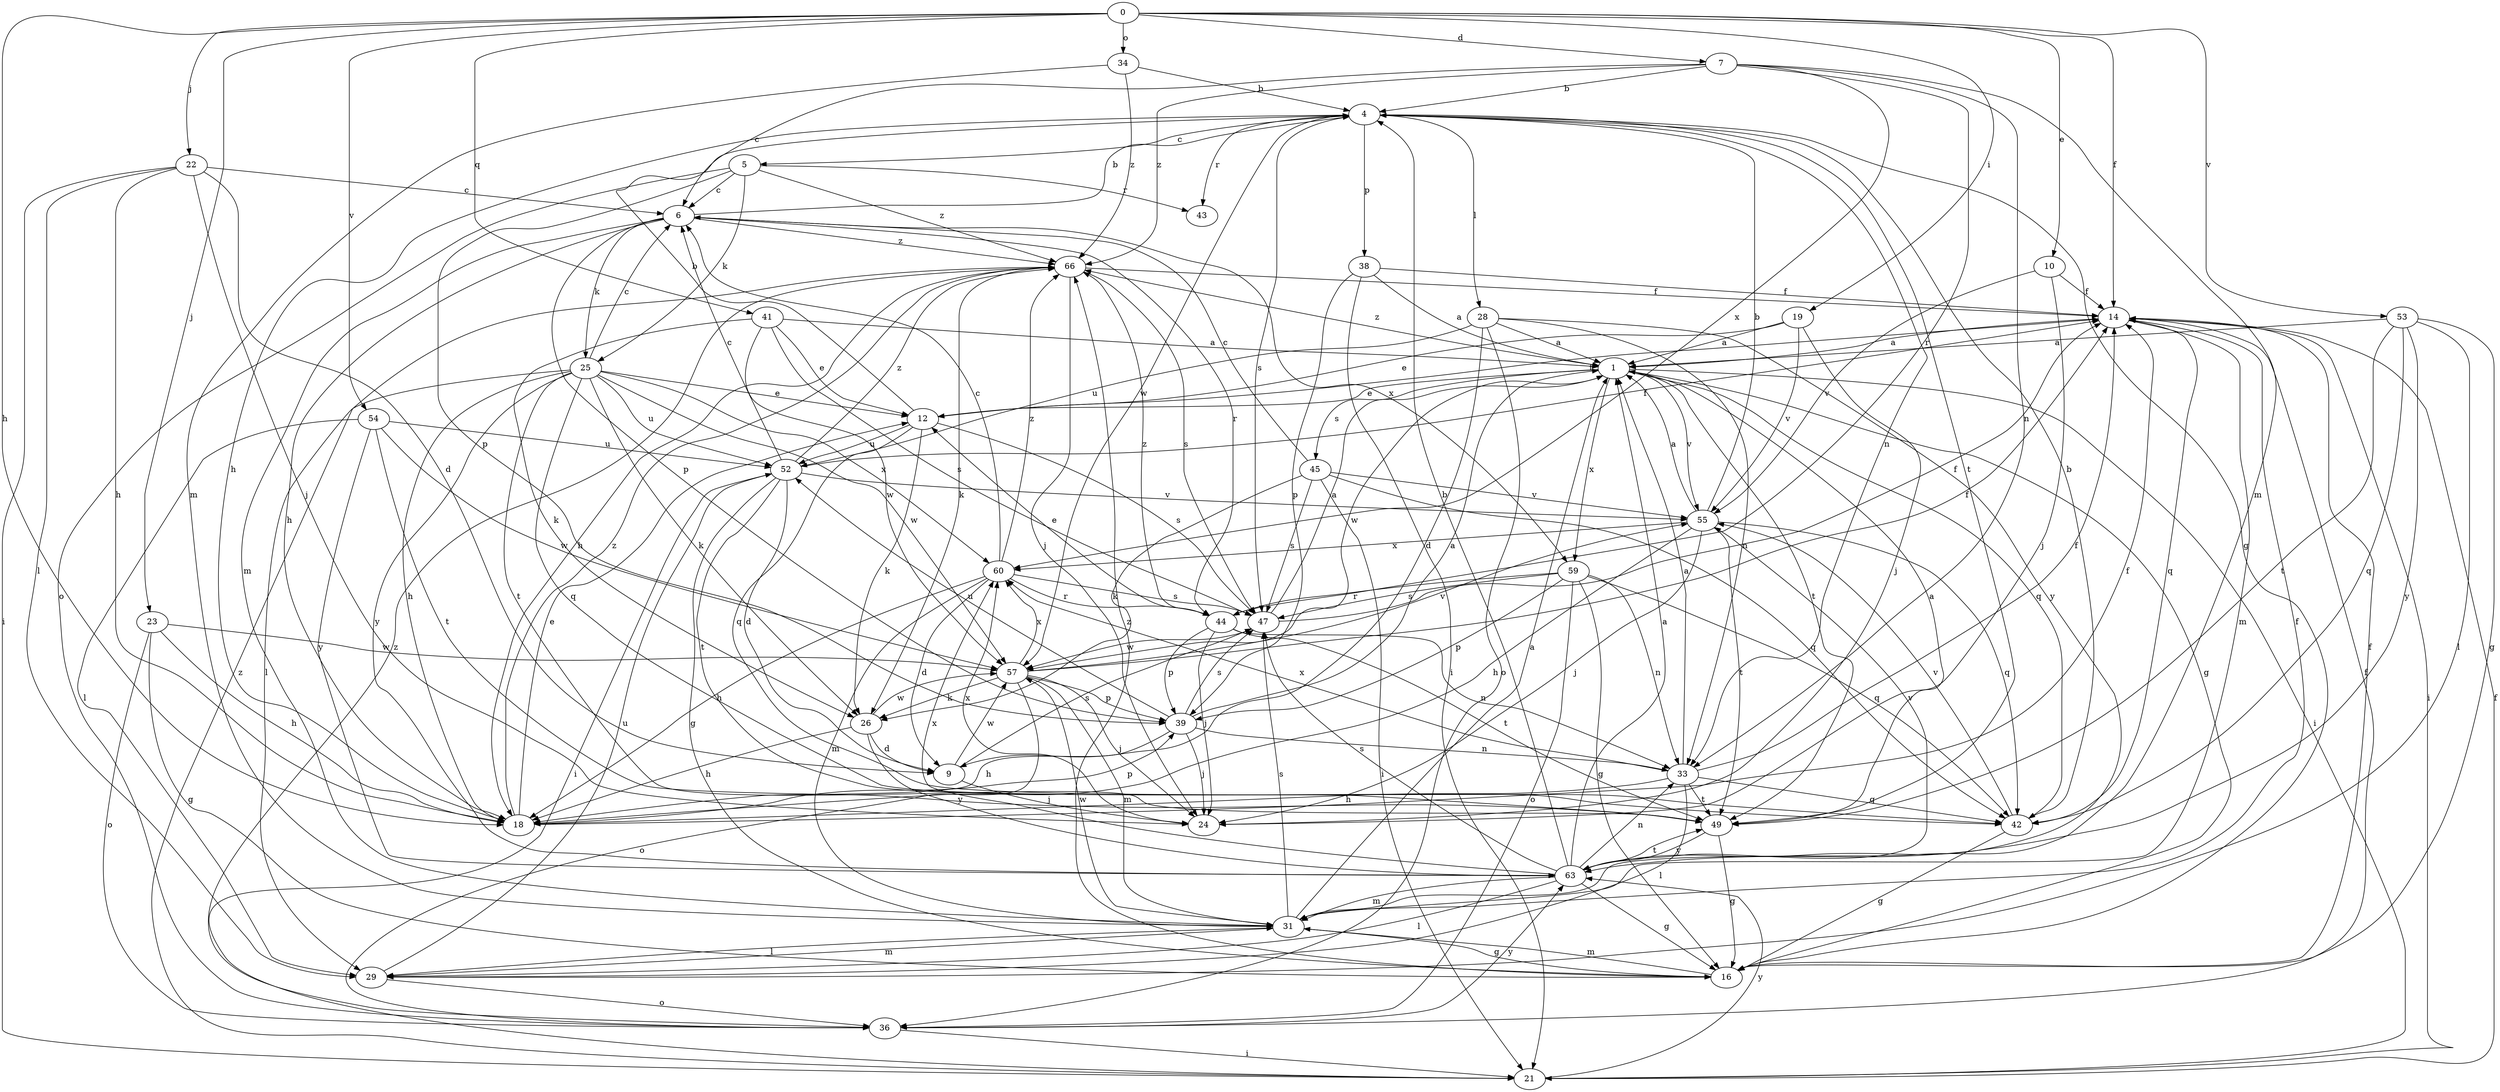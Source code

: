 strict digraph  {
0;
1;
4;
5;
6;
7;
9;
10;
12;
14;
16;
18;
19;
21;
22;
23;
24;
25;
26;
28;
29;
31;
33;
34;
36;
38;
39;
41;
42;
43;
44;
45;
47;
49;
52;
53;
54;
55;
57;
59;
60;
63;
66;
0 -> 7  [label=d];
0 -> 10  [label=e];
0 -> 14  [label=f];
0 -> 18  [label=h];
0 -> 19  [label=i];
0 -> 22  [label=j];
0 -> 23  [label=j];
0 -> 34  [label=o];
0 -> 41  [label=q];
0 -> 53  [label=v];
0 -> 54  [label=v];
1 -> 12  [label=e];
1 -> 16  [label=g];
1 -> 21  [label=i];
1 -> 42  [label=q];
1 -> 45  [label=s];
1 -> 49  [label=t];
1 -> 55  [label=v];
1 -> 57  [label=w];
1 -> 59  [label=x];
1 -> 66  [label=z];
4 -> 5  [label=c];
4 -> 16  [label=g];
4 -> 18  [label=h];
4 -> 28  [label=l];
4 -> 33  [label=n];
4 -> 38  [label=p];
4 -> 43  [label=r];
4 -> 47  [label=s];
4 -> 49  [label=t];
4 -> 57  [label=w];
5 -> 6  [label=c];
5 -> 25  [label=k];
5 -> 36  [label=o];
5 -> 39  [label=p];
5 -> 43  [label=r];
5 -> 66  [label=z];
6 -> 4  [label=b];
6 -> 18  [label=h];
6 -> 25  [label=k];
6 -> 31  [label=m];
6 -> 39  [label=p];
6 -> 44  [label=r];
6 -> 59  [label=x];
6 -> 66  [label=z];
7 -> 4  [label=b];
7 -> 6  [label=c];
7 -> 31  [label=m];
7 -> 33  [label=n];
7 -> 44  [label=r];
7 -> 60  [label=x];
7 -> 66  [label=z];
9 -> 24  [label=j];
9 -> 47  [label=s];
9 -> 57  [label=w];
10 -> 14  [label=f];
10 -> 24  [label=j];
10 -> 55  [label=v];
12 -> 4  [label=b];
12 -> 14  [label=f];
12 -> 26  [label=k];
12 -> 42  [label=q];
12 -> 47  [label=s];
12 -> 52  [label=u];
14 -> 1  [label=a];
14 -> 21  [label=i];
14 -> 31  [label=m];
14 -> 42  [label=q];
16 -> 14  [label=f];
16 -> 31  [label=m];
16 -> 66  [label=z];
18 -> 12  [label=e];
18 -> 14  [label=f];
18 -> 39  [label=p];
18 -> 66  [label=z];
19 -> 1  [label=a];
19 -> 12  [label=e];
19 -> 24  [label=j];
19 -> 55  [label=v];
21 -> 14  [label=f];
21 -> 63  [label=y];
21 -> 66  [label=z];
22 -> 6  [label=c];
22 -> 9  [label=d];
22 -> 18  [label=h];
22 -> 21  [label=i];
22 -> 24  [label=j];
22 -> 29  [label=l];
23 -> 16  [label=g];
23 -> 18  [label=h];
23 -> 36  [label=o];
23 -> 57  [label=w];
24 -> 60  [label=x];
25 -> 6  [label=c];
25 -> 12  [label=e];
25 -> 18  [label=h];
25 -> 26  [label=k];
25 -> 29  [label=l];
25 -> 42  [label=q];
25 -> 49  [label=t];
25 -> 52  [label=u];
25 -> 57  [label=w];
25 -> 60  [label=x];
25 -> 63  [label=y];
26 -> 9  [label=d];
26 -> 18  [label=h];
26 -> 57  [label=w];
26 -> 63  [label=y];
28 -> 1  [label=a];
28 -> 9  [label=d];
28 -> 33  [label=n];
28 -> 36  [label=o];
28 -> 52  [label=u];
28 -> 63  [label=y];
29 -> 31  [label=m];
29 -> 36  [label=o];
29 -> 52  [label=u];
31 -> 1  [label=a];
31 -> 14  [label=f];
31 -> 16  [label=g];
31 -> 29  [label=l];
31 -> 47  [label=s];
31 -> 57  [label=w];
33 -> 1  [label=a];
33 -> 14  [label=f];
33 -> 18  [label=h];
33 -> 29  [label=l];
33 -> 42  [label=q];
33 -> 49  [label=t];
33 -> 60  [label=x];
34 -> 4  [label=b];
34 -> 31  [label=m];
34 -> 66  [label=z];
36 -> 14  [label=f];
36 -> 21  [label=i];
36 -> 63  [label=y];
36 -> 66  [label=z];
38 -> 1  [label=a];
38 -> 14  [label=f];
38 -> 21  [label=i];
38 -> 39  [label=p];
39 -> 1  [label=a];
39 -> 18  [label=h];
39 -> 24  [label=j];
39 -> 33  [label=n];
39 -> 47  [label=s];
39 -> 52  [label=u];
41 -> 1  [label=a];
41 -> 12  [label=e];
41 -> 26  [label=k];
41 -> 47  [label=s];
41 -> 57  [label=w];
42 -> 4  [label=b];
42 -> 16  [label=g];
42 -> 55  [label=v];
44 -> 12  [label=e];
44 -> 24  [label=j];
44 -> 33  [label=n];
44 -> 39  [label=p];
44 -> 49  [label=t];
44 -> 66  [label=z];
45 -> 6  [label=c];
45 -> 21  [label=i];
45 -> 26  [label=k];
45 -> 42  [label=q];
45 -> 47  [label=s];
45 -> 55  [label=v];
47 -> 1  [label=a];
47 -> 14  [label=f];
47 -> 57  [label=w];
49 -> 1  [label=a];
49 -> 16  [label=g];
49 -> 63  [label=y];
52 -> 6  [label=c];
52 -> 9  [label=d];
52 -> 14  [label=f];
52 -> 16  [label=g];
52 -> 21  [label=i];
52 -> 49  [label=t];
52 -> 55  [label=v];
52 -> 66  [label=z];
53 -> 1  [label=a];
53 -> 16  [label=g];
53 -> 29  [label=l];
53 -> 42  [label=q];
53 -> 49  [label=t];
53 -> 63  [label=y];
54 -> 29  [label=l];
54 -> 49  [label=t];
54 -> 52  [label=u];
54 -> 57  [label=w];
54 -> 63  [label=y];
55 -> 1  [label=a];
55 -> 4  [label=b];
55 -> 18  [label=h];
55 -> 24  [label=j];
55 -> 42  [label=q];
55 -> 49  [label=t];
55 -> 60  [label=x];
57 -> 14  [label=f];
57 -> 24  [label=j];
57 -> 26  [label=k];
57 -> 31  [label=m];
57 -> 36  [label=o];
57 -> 39  [label=p];
57 -> 55  [label=v];
57 -> 60  [label=x];
59 -> 16  [label=g];
59 -> 33  [label=n];
59 -> 36  [label=o];
59 -> 39  [label=p];
59 -> 42  [label=q];
59 -> 44  [label=r];
59 -> 47  [label=s];
60 -> 6  [label=c];
60 -> 9  [label=d];
60 -> 18  [label=h];
60 -> 31  [label=m];
60 -> 44  [label=r];
60 -> 47  [label=s];
60 -> 66  [label=z];
63 -> 1  [label=a];
63 -> 4  [label=b];
63 -> 16  [label=g];
63 -> 29  [label=l];
63 -> 31  [label=m];
63 -> 33  [label=n];
63 -> 47  [label=s];
63 -> 49  [label=t];
63 -> 55  [label=v];
63 -> 60  [label=x];
66 -> 14  [label=f];
66 -> 18  [label=h];
66 -> 24  [label=j];
66 -> 26  [label=k];
66 -> 47  [label=s];
}
